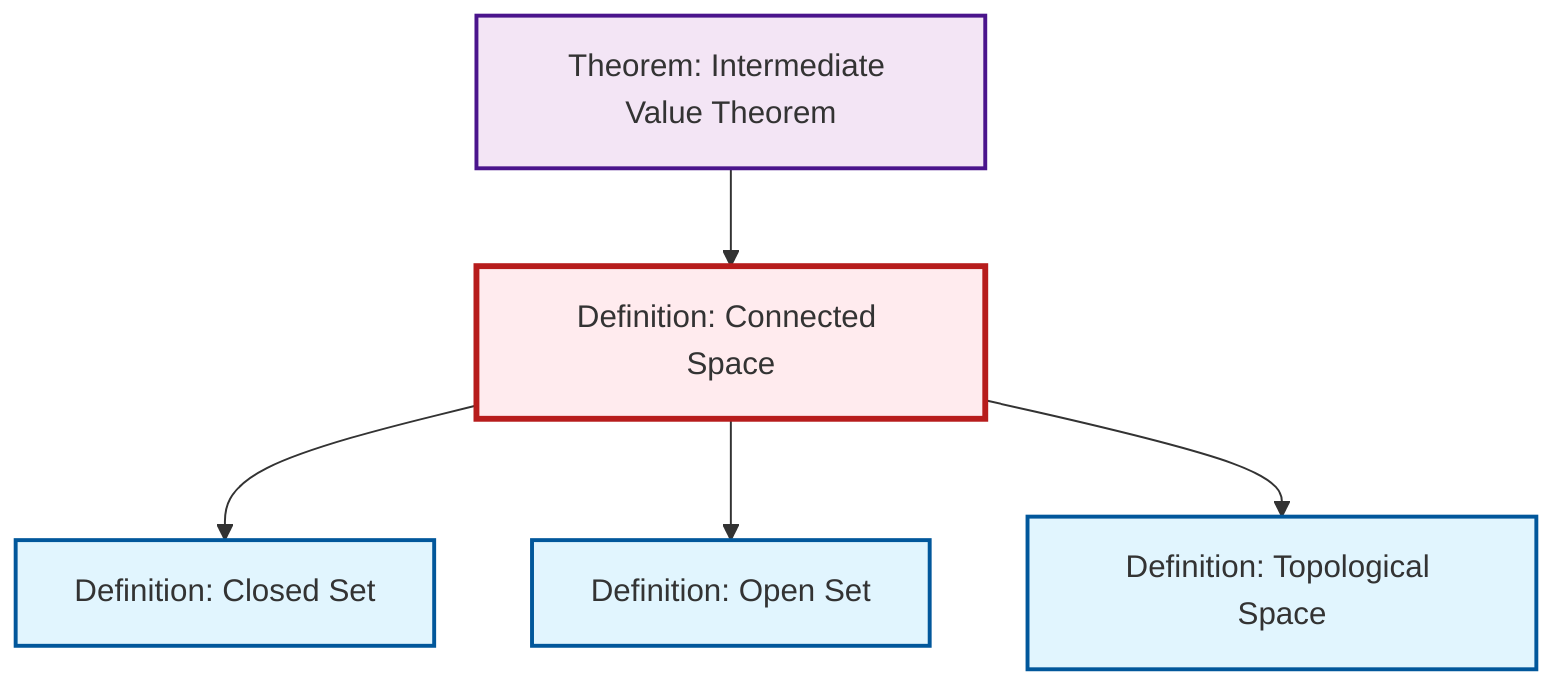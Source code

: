 graph TD
    classDef definition fill:#e1f5fe,stroke:#01579b,stroke-width:2px
    classDef theorem fill:#f3e5f5,stroke:#4a148c,stroke-width:2px
    classDef axiom fill:#fff3e0,stroke:#e65100,stroke-width:2px
    classDef example fill:#e8f5e9,stroke:#1b5e20,stroke-width:2px
    classDef current fill:#ffebee,stroke:#b71c1c,stroke-width:3px
    def-connected["Definition: Connected Space"]:::definition
    def-open-set["Definition: Open Set"]:::definition
    def-topological-space["Definition: Topological Space"]:::definition
    def-closed-set["Definition: Closed Set"]:::definition
    thm-intermediate-value["Theorem: Intermediate Value Theorem"]:::theorem
    thm-intermediate-value --> def-connected
    def-connected --> def-closed-set
    def-connected --> def-open-set
    def-connected --> def-topological-space
    class def-connected current